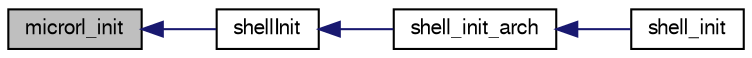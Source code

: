 digraph "microrl_init"
{
  edge [fontname="FreeSans",fontsize="10",labelfontname="FreeSans",labelfontsize="10"];
  node [fontname="FreeSans",fontsize="10",shape=record];
  rankdir="LR";
  Node1 [label="microrl_init",height=0.2,width=0.4,color="black", fillcolor="grey75", style="filled", fontcolor="black"];
  Node1 -> Node2 [dir="back",color="midnightblue",fontsize="10",style="solid",fontname="FreeSans"];
  Node2 [label="shellInit",height=0.2,width=0.4,color="black", fillcolor="white", style="filled",URL="$group__SHELL.html#ga0b1dba28bb03cb29749f32a595d5ec57",tooltip="Shell manager initialization. "];
  Node2 -> Node3 [dir="back",color="midnightblue",fontsize="10",style="solid",fontname="FreeSans"];
  Node3 [label="shell_init_arch",height=0.2,width=0.4,color="black", fillcolor="white", style="filled",URL="$shell__arch_8h.html#a0d71d20b7713f8ddabd21f854e7ebbc4",tooltip="Arch init. "];
  Node3 -> Node4 [dir="back",color="midnightblue",fontsize="10",style="solid",fontname="FreeSans"];
  Node4 [label="shell_init",height=0.2,width=0.4,color="black", fillcolor="white", style="filled",URL="$shell_8h.html#a69b075ef7e4d7bcf5a903d3d75baac02",tooltip="Init shell. "];
}
